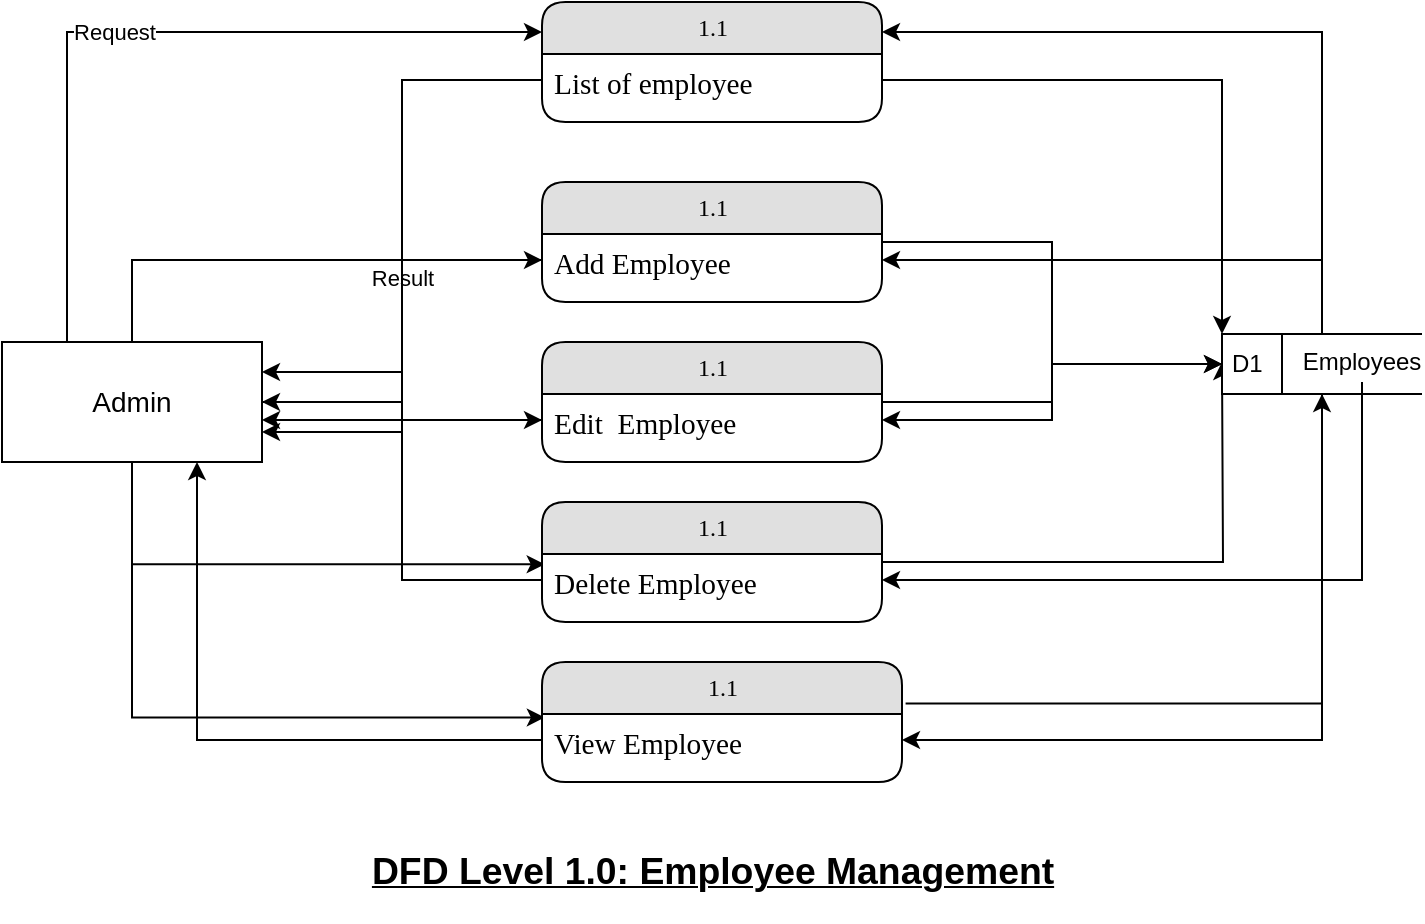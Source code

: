 <mxfile version="15.1.3" type="device"><diagram name="Page-1" id="b520641d-4fe3-3701-9064-5fc419738815"><mxGraphModel dx="1086" dy="798" grid="1" gridSize="10" guides="1" tooltips="1" connect="1" arrows="1" fold="1" page="1" pageScale="1" pageWidth="1100" pageHeight="850" background="#ffffff" math="0" shadow="0"><root><mxCell id="0"/><mxCell id="1" parent="0"/><mxCell id="21ea969265ad0168-10" value="1.1" style="swimlane;html=1;fontStyle=0;childLayout=stackLayout;horizontal=1;startSize=26;fillColor=#e0e0e0;horizontalStack=0;resizeParent=1;resizeLast=0;collapsible=1;marginBottom=0;swimlaneFillColor=#ffffff;align=center;rounded=1;shadow=0;comic=0;labelBackgroundColor=none;strokeWidth=1;fontFamily=Verdana;fontSize=12" parent="1" vertex="1"><mxGeometry x="360" y="40" width="170" height="60" as="geometry"/></mxCell><mxCell id="21ea969265ad0168-52" value="&lt;span id=&quot;docs-internal-guid-320376ae-7fff-5564-11ea-6936158cb16e&quot;&gt;&lt;span style=&quot;font-size: 11pt ; font-family: &amp;#34;times new roman&amp;#34; ; background-color: transparent ; vertical-align: baseline&quot;&gt;List of employee&lt;/span&gt;&lt;/span&gt;" style="text;html=1;strokeColor=none;fillColor=none;spacingLeft=4;spacingRight=4;whiteSpace=wrap;overflow=hidden;rotatable=0;points=[[0,0.5],[1,0.5]];portConstraint=eastwest;" parent="21ea969265ad0168-10" vertex="1"><mxGeometry y="26" width="170" height="26" as="geometry"/></mxCell><mxCell id="-beWoCkQJ6YWJmsvKfJx-1" value="&lt;p class=&quot;MsoNormal&quot;&gt;&lt;b&gt;&lt;u&gt;&lt;span style=&quot;font-size: 14.0pt ; font-family: &amp;#34;helvetica&amp;#34; , sans-serif&quot;&gt;DFD Level 1.0: Employee Management&lt;/span&gt;&lt;/u&gt;&lt;/b&gt;&lt;/p&gt;" style="text;html=1;align=center;verticalAlign=middle;resizable=0;points=[];autosize=1;strokeColor=none;" parent="1" vertex="1"><mxGeometry x="265" y="450" width="360" height="50" as="geometry"/></mxCell><mxCell id="-beWoCkQJ6YWJmsvKfJx-3" value="Request" style="edgeStyle=orthogonalEdgeStyle;rounded=0;orthogonalLoop=1;jettySize=auto;html=1;exitX=0.25;exitY=0;exitDx=0;exitDy=0;entryX=0;entryY=0.25;entryDx=0;entryDy=0;" parent="1" source="-beWoCkQJ6YWJmsvKfJx-2" target="21ea969265ad0168-10" edge="1"><mxGeometry x="-0.091" relative="1" as="geometry"><Array as="points"><mxPoint x="122" y="55"/></Array><mxPoint as="offset"/></mxGeometry></mxCell><mxCell id="jukQ1h9ZDWR2W8HrLVkR-14" style="edgeStyle=orthogonalEdgeStyle;rounded=0;orthogonalLoop=1;jettySize=auto;html=1;" edge="1" parent="1" source="-beWoCkQJ6YWJmsvKfJx-2" target="jukQ1h9ZDWR2W8HrLVkR-3"><mxGeometry relative="1" as="geometry"/></mxCell><mxCell id="jukQ1h9ZDWR2W8HrLVkR-16" style="edgeStyle=orthogonalEdgeStyle;rounded=0;orthogonalLoop=1;jettySize=auto;html=1;entryX=0;entryY=0.5;entryDx=0;entryDy=0;" edge="1" parent="1" source="-beWoCkQJ6YWJmsvKfJx-2" target="jukQ1h9ZDWR2W8HrLVkR-5"><mxGeometry relative="1" as="geometry"/></mxCell><mxCell id="jukQ1h9ZDWR2W8HrLVkR-18" style="edgeStyle=orthogonalEdgeStyle;rounded=0;orthogonalLoop=1;jettySize=auto;html=1;entryX=0.008;entryY=0.198;entryDx=0;entryDy=0;entryPerimeter=0;" edge="1" parent="1" source="-beWoCkQJ6YWJmsvKfJx-2" target="jukQ1h9ZDWR2W8HrLVkR-7"><mxGeometry relative="1" as="geometry"/></mxCell><mxCell id="jukQ1h9ZDWR2W8HrLVkR-20" style="edgeStyle=orthogonalEdgeStyle;rounded=0;orthogonalLoop=1;jettySize=auto;html=1;entryX=0.008;entryY=0.066;entryDx=0;entryDy=0;entryPerimeter=0;" edge="1" parent="1" source="-beWoCkQJ6YWJmsvKfJx-2" target="jukQ1h9ZDWR2W8HrLVkR-9"><mxGeometry relative="1" as="geometry"/></mxCell><mxCell id="-beWoCkQJ6YWJmsvKfJx-2" value="&lt;font style=&quot;font-size: 14px&quot;&gt;Admin&lt;/font&gt;" style="rounded=0;whiteSpace=wrap;html=1;" parent="1" vertex="1"><mxGeometry x="90" y="210" width="130" height="60" as="geometry"/></mxCell><mxCell id="-beWoCkQJ6YWJmsvKfJx-4" value="Result" style="edgeStyle=orthogonalEdgeStyle;rounded=0;orthogonalLoop=1;jettySize=auto;html=1;exitX=0;exitY=0.5;exitDx=0;exitDy=0;entryX=1;entryY=0.65;entryDx=0;entryDy=0;entryPerimeter=0;" parent="1" source="21ea969265ad0168-52" target="-beWoCkQJ6YWJmsvKfJx-2" edge="1"><mxGeometry x="0.091" relative="1" as="geometry"><mxPoint as="offset"/></mxGeometry></mxCell><mxCell id="jukQ1h9ZDWR2W8HrLVkR-24" style="edgeStyle=orthogonalEdgeStyle;rounded=0;orthogonalLoop=1;jettySize=auto;html=1;entryX=0;entryY=0.5;entryDx=0;entryDy=0;" edge="1" parent="1" source="jukQ1h9ZDWR2W8HrLVkR-2" target="jukQ1h9ZDWR2W8HrLVkR-10"><mxGeometry relative="1" as="geometry"/></mxCell><mxCell id="jukQ1h9ZDWR2W8HrLVkR-2" value="1.1" style="swimlane;html=1;fontStyle=0;childLayout=stackLayout;horizontal=1;startSize=26;fillColor=#e0e0e0;horizontalStack=0;resizeParent=1;resizeLast=0;collapsible=1;marginBottom=0;swimlaneFillColor=#ffffff;align=center;rounded=1;shadow=0;comic=0;labelBackgroundColor=none;strokeWidth=1;fontFamily=Verdana;fontSize=12" vertex="1" parent="1"><mxGeometry x="360" y="130" width="170" height="60" as="geometry"/></mxCell><mxCell id="jukQ1h9ZDWR2W8HrLVkR-3" value="&lt;span id=&quot;docs-internal-guid-f91e8f93-7fff-7fc4-d953-1c8a1edfba7c&quot;&gt;&lt;span style=&quot;font-size: 11pt ; font-family: &amp;#34;times new roman&amp;#34; ; background-color: transparent ; vertical-align: baseline&quot;&gt;Add Employee&lt;/span&gt;&lt;/span&gt;" style="text;html=1;strokeColor=none;fillColor=none;spacingLeft=4;spacingRight=4;whiteSpace=wrap;overflow=hidden;rotatable=0;points=[[0,0.5],[1,0.5]];portConstraint=eastwest;" vertex="1" parent="jukQ1h9ZDWR2W8HrLVkR-2"><mxGeometry y="26" width="170" height="26" as="geometry"/></mxCell><mxCell id="jukQ1h9ZDWR2W8HrLVkR-26" style="edgeStyle=orthogonalEdgeStyle;rounded=0;orthogonalLoop=1;jettySize=auto;html=1;entryX=0;entryY=0.5;entryDx=0;entryDy=0;" edge="1" parent="1" source="jukQ1h9ZDWR2W8HrLVkR-4" target="jukQ1h9ZDWR2W8HrLVkR-10"><mxGeometry relative="1" as="geometry"/></mxCell><mxCell id="jukQ1h9ZDWR2W8HrLVkR-4" value="1.1" style="swimlane;html=1;fontStyle=0;childLayout=stackLayout;horizontal=1;startSize=26;fillColor=#e0e0e0;horizontalStack=0;resizeParent=1;resizeLast=0;collapsible=1;marginBottom=0;swimlaneFillColor=#ffffff;align=center;rounded=1;shadow=0;comic=0;labelBackgroundColor=none;strokeWidth=1;fontFamily=Verdana;fontSize=12" vertex="1" parent="1"><mxGeometry x="360" y="210" width="170" height="60" as="geometry"/></mxCell><mxCell id="jukQ1h9ZDWR2W8HrLVkR-5" value="&lt;span id=&quot;docs-internal-guid-7f49682c-7fff-a4d6-9a9d-0c810e85ffbc&quot;&gt;&lt;span style=&quot;font-size: 11pt ; font-family: &amp;#34;times new roman&amp;#34; ; background-color: transparent ; vertical-align: baseline&quot;&gt;Edit&amp;nbsp; Employee&lt;/span&gt;&lt;/span&gt;" style="text;html=1;strokeColor=none;fillColor=none;spacingLeft=4;spacingRight=4;whiteSpace=wrap;overflow=hidden;rotatable=0;points=[[0,0.5],[1,0.5]];portConstraint=eastwest;" vertex="1" parent="jukQ1h9ZDWR2W8HrLVkR-4"><mxGeometry y="26" width="170" height="26" as="geometry"/></mxCell><mxCell id="jukQ1h9ZDWR2W8HrLVkR-28" style="edgeStyle=orthogonalEdgeStyle;rounded=0;orthogonalLoop=1;jettySize=auto;html=1;" edge="1" parent="1" source="jukQ1h9ZDWR2W8HrLVkR-6"><mxGeometry relative="1" as="geometry"><mxPoint x="700.0" y="220" as="targetPoint"/></mxGeometry></mxCell><mxCell id="jukQ1h9ZDWR2W8HrLVkR-6" value="1.1" style="swimlane;html=1;fontStyle=0;childLayout=stackLayout;horizontal=1;startSize=26;fillColor=#e0e0e0;horizontalStack=0;resizeParent=1;resizeLast=0;collapsible=1;marginBottom=0;swimlaneFillColor=#ffffff;align=center;rounded=1;shadow=0;comic=0;labelBackgroundColor=none;strokeWidth=1;fontFamily=Verdana;fontSize=12" vertex="1" parent="1"><mxGeometry x="360" y="290" width="170" height="60" as="geometry"/></mxCell><mxCell id="jukQ1h9ZDWR2W8HrLVkR-7" value="&lt;span id=&quot;docs-internal-guid-ec00c497-7fff-d599-0a47-b24389822d92&quot;&gt;&lt;span style=&quot;font-size: 11pt ; font-family: &amp;#34;times new roman&amp;#34; ; background-color: transparent ; vertical-align: baseline&quot;&gt;Delete Employee&lt;/span&gt;&lt;/span&gt;" style="text;html=1;strokeColor=none;fillColor=none;spacingLeft=4;spacingRight=4;whiteSpace=wrap;overflow=hidden;rotatable=0;points=[[0,0.5],[1,0.5]];portConstraint=eastwest;" vertex="1" parent="jukQ1h9ZDWR2W8HrLVkR-6"><mxGeometry y="26" width="170" height="26" as="geometry"/></mxCell><mxCell id="jukQ1h9ZDWR2W8HrLVkR-8" value="1.1" style="swimlane;html=1;fontStyle=0;childLayout=stackLayout;horizontal=1;startSize=26;fillColor=#e0e0e0;horizontalStack=0;resizeParent=1;resizeLast=0;collapsible=1;marginBottom=0;swimlaneFillColor=#ffffff;align=center;rounded=1;shadow=0;comic=0;labelBackgroundColor=none;strokeWidth=1;fontFamily=Verdana;fontSize=12" vertex="1" parent="1"><mxGeometry x="360" y="370" width="180" height="60" as="geometry"/></mxCell><mxCell id="jukQ1h9ZDWR2W8HrLVkR-9" value="&lt;span id=&quot;docs-internal-guid-54e838d1-7fff-f729-35b7-6f94d2176117&quot;&gt;&lt;span style=&quot;font-size: 11pt ; font-family: &amp;#34;times new roman&amp;#34; ; background-color: transparent ; vertical-align: baseline&quot;&gt;View Employee&lt;/span&gt;&lt;/span&gt;" style="text;html=1;strokeColor=none;fillColor=none;spacingLeft=4;spacingRight=4;whiteSpace=wrap;overflow=hidden;rotatable=0;points=[[0,0.5],[1,0.5]];portConstraint=eastwest;" vertex="1" parent="jukQ1h9ZDWR2W8HrLVkR-8"><mxGeometry y="26" width="180" height="26" as="geometry"/></mxCell><mxCell id="jukQ1h9ZDWR2W8HrLVkR-25" style="edgeStyle=orthogonalEdgeStyle;rounded=0;orthogonalLoop=1;jettySize=auto;html=1;entryX=1;entryY=0.5;entryDx=0;entryDy=0;" edge="1" parent="1" source="jukQ1h9ZDWR2W8HrLVkR-10" target="jukQ1h9ZDWR2W8HrLVkR-3"><mxGeometry relative="1" as="geometry"/></mxCell><mxCell id="jukQ1h9ZDWR2W8HrLVkR-27" style="edgeStyle=orthogonalEdgeStyle;rounded=0;orthogonalLoop=1;jettySize=auto;html=1;entryX=1;entryY=0.5;entryDx=0;entryDy=0;" edge="1" parent="1" source="jukQ1h9ZDWR2W8HrLVkR-10" target="jukQ1h9ZDWR2W8HrLVkR-5"><mxGeometry relative="1" as="geometry"/></mxCell><mxCell id="jukQ1h9ZDWR2W8HrLVkR-31" style="edgeStyle=orthogonalEdgeStyle;rounded=0;orthogonalLoop=1;jettySize=auto;html=1;" edge="1" parent="1" source="jukQ1h9ZDWR2W8HrLVkR-10" target="jukQ1h9ZDWR2W8HrLVkR-9"><mxGeometry relative="1" as="geometry"/></mxCell><mxCell id="jukQ1h9ZDWR2W8HrLVkR-10" value="D1" style="html=1;dashed=0;whitespace=wrap;shape=mxgraph.dfd.dataStoreID;align=left;spacingLeft=3;points=[[0,0],[0.5,0],[1,0],[0,0.5],[1,0.5],[0,1],[0.5,1],[1,1]];" vertex="1" parent="1"><mxGeometry x="700" y="206" width="100" height="30" as="geometry"/></mxCell><mxCell id="jukQ1h9ZDWR2W8HrLVkR-23" style="edgeStyle=orthogonalEdgeStyle;rounded=0;orthogonalLoop=1;jettySize=auto;html=1;entryX=1;entryY=0.25;entryDx=0;entryDy=0;exitX=0.5;exitY=0;exitDx=0;exitDy=0;" edge="1" parent="1" source="jukQ1h9ZDWR2W8HrLVkR-10" target="21ea969265ad0168-10"><mxGeometry relative="1" as="geometry"><mxPoint x="770" y="200" as="sourcePoint"/><Array as="points"><mxPoint x="750" y="55"/></Array></mxGeometry></mxCell><mxCell id="jukQ1h9ZDWR2W8HrLVkR-29" style="edgeStyle=orthogonalEdgeStyle;rounded=0;orthogonalLoop=1;jettySize=auto;html=1;entryX=1;entryY=0.5;entryDx=0;entryDy=0;" edge="1" parent="1" source="jukQ1h9ZDWR2W8HrLVkR-11" target="jukQ1h9ZDWR2W8HrLVkR-7"><mxGeometry relative="1" as="geometry"/></mxCell><mxCell id="jukQ1h9ZDWR2W8HrLVkR-11" value="Employees" style="text;html=1;strokeColor=none;fillColor=none;align=center;verticalAlign=middle;whiteSpace=wrap;rounded=0;" vertex="1" parent="1"><mxGeometry x="750" y="210" width="40" height="20" as="geometry"/></mxCell><mxCell id="jukQ1h9ZDWR2W8HrLVkR-15" style="edgeStyle=orthogonalEdgeStyle;rounded=0;orthogonalLoop=1;jettySize=auto;html=1;entryX=1;entryY=0.25;entryDx=0;entryDy=0;" edge="1" parent="1" source="jukQ1h9ZDWR2W8HrLVkR-3" target="-beWoCkQJ6YWJmsvKfJx-2"><mxGeometry relative="1" as="geometry"/></mxCell><mxCell id="jukQ1h9ZDWR2W8HrLVkR-17" style="edgeStyle=orthogonalEdgeStyle;rounded=0;orthogonalLoop=1;jettySize=auto;html=1;entryX=1;entryY=0.75;entryDx=0;entryDy=0;" edge="1" parent="1" source="jukQ1h9ZDWR2W8HrLVkR-5" target="-beWoCkQJ6YWJmsvKfJx-2"><mxGeometry relative="1" as="geometry"/></mxCell><mxCell id="jukQ1h9ZDWR2W8HrLVkR-19" style="edgeStyle=orthogonalEdgeStyle;rounded=0;orthogonalLoop=1;jettySize=auto;html=1;entryX=1;entryY=0.5;entryDx=0;entryDy=0;" edge="1" parent="1" source="jukQ1h9ZDWR2W8HrLVkR-7" target="-beWoCkQJ6YWJmsvKfJx-2"><mxGeometry relative="1" as="geometry"/></mxCell><mxCell id="jukQ1h9ZDWR2W8HrLVkR-21" style="edgeStyle=orthogonalEdgeStyle;rounded=0;orthogonalLoop=1;jettySize=auto;html=1;entryX=0.75;entryY=1;entryDx=0;entryDy=0;" edge="1" parent="1" source="jukQ1h9ZDWR2W8HrLVkR-9" target="-beWoCkQJ6YWJmsvKfJx-2"><mxGeometry relative="1" as="geometry"/></mxCell><mxCell id="jukQ1h9ZDWR2W8HrLVkR-22" style="edgeStyle=orthogonalEdgeStyle;rounded=0;orthogonalLoop=1;jettySize=auto;html=1;entryX=0;entryY=0;entryDx=0;entryDy=0;" edge="1" parent="1" source="21ea969265ad0168-52" target="jukQ1h9ZDWR2W8HrLVkR-10"><mxGeometry relative="1" as="geometry"/></mxCell><mxCell id="jukQ1h9ZDWR2W8HrLVkR-30" style="edgeStyle=orthogonalEdgeStyle;rounded=0;orthogonalLoop=1;jettySize=auto;html=1;entryX=0.5;entryY=1;entryDx=0;entryDy=0;exitX=1.01;exitY=0.345;exitDx=0;exitDy=0;exitPerimeter=0;" edge="1" parent="1" source="jukQ1h9ZDWR2W8HrLVkR-8" target="jukQ1h9ZDWR2W8HrLVkR-10"><mxGeometry relative="1" as="geometry"/></mxCell></root></mxGraphModel></diagram></mxfile>